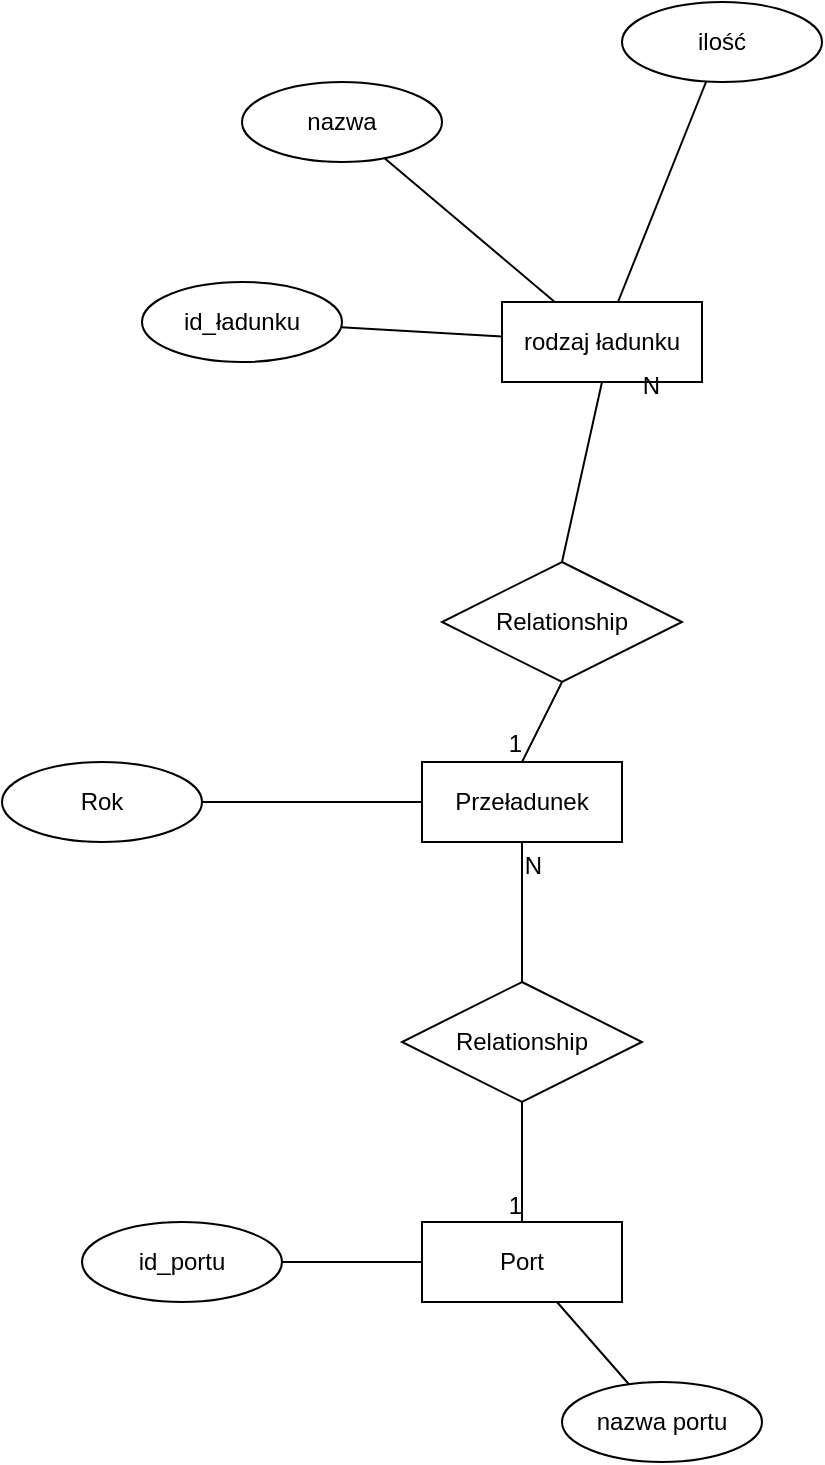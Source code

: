 <mxfile version="13.9.7" type="github">
  <diagram id="tDES6owhoY9OK84MQzlR" name="Page-1">
    <mxGraphModel dx="1422" dy="866" grid="1" gridSize="10" guides="1" tooltips="1" connect="1" arrows="1" fold="1" page="1" pageScale="1" pageWidth="1169" pageHeight="827" math="0" shadow="0">
      <root>
        <mxCell id="0" />
        <mxCell id="1" parent="0" />
        <mxCell id="lAhWVrg0YMu5Evwh2pB1-1" value="Przeładunek" style="whiteSpace=wrap;html=1;align=center;" vertex="1" parent="1">
          <mxGeometry x="360" y="450" width="100" height="40" as="geometry" />
        </mxCell>
        <mxCell id="lAhWVrg0YMu5Evwh2pB1-2" value="Port" style="whiteSpace=wrap;html=1;align=center;" vertex="1" parent="1">
          <mxGeometry x="360" y="680" width="100" height="40" as="geometry" />
        </mxCell>
        <mxCell id="lAhWVrg0YMu5Evwh2pB1-4" value="rodzaj ładunku" style="whiteSpace=wrap;html=1;align=center;" vertex="1" parent="1">
          <mxGeometry x="400" y="220" width="100" height="40" as="geometry" />
        </mxCell>
        <mxCell id="lAhWVrg0YMu5Evwh2pB1-5" value="Relationship" style="shape=rhombus;perimeter=rhombusPerimeter;whiteSpace=wrap;html=1;align=center;" vertex="1" parent="1">
          <mxGeometry x="350" y="560" width="120" height="60" as="geometry" />
        </mxCell>
        <mxCell id="lAhWVrg0YMu5Evwh2pB1-6" value="" style="endArrow=none;html=1;rounded=0;exitX=0.5;exitY=1;exitDx=0;exitDy=0;entryX=0.5;entryY=0;entryDx=0;entryDy=0;" edge="1" parent="1" source="lAhWVrg0YMu5Evwh2pB1-5" target="lAhWVrg0YMu5Evwh2pB1-2">
          <mxGeometry relative="1" as="geometry">
            <mxPoint x="510" y="640" as="sourcePoint" />
            <mxPoint x="670" y="640" as="targetPoint" />
          </mxGeometry>
        </mxCell>
        <mxCell id="lAhWVrg0YMu5Evwh2pB1-7" value="1" style="resizable=0;html=1;align=right;verticalAlign=bottom;" connectable="0" vertex="1" parent="lAhWVrg0YMu5Evwh2pB1-6">
          <mxGeometry x="1" relative="1" as="geometry" />
        </mxCell>
        <mxCell id="lAhWVrg0YMu5Evwh2pB1-8" value="" style="endArrow=none;html=1;rounded=0;exitX=0.5;exitY=0;exitDx=0;exitDy=0;entryX=0.5;entryY=1;entryDx=0;entryDy=0;" edge="1" parent="1" source="lAhWVrg0YMu5Evwh2pB1-5" target="lAhWVrg0YMu5Evwh2pB1-1">
          <mxGeometry relative="1" as="geometry">
            <mxPoint x="600" y="530" as="sourcePoint" />
            <mxPoint x="760" y="530" as="targetPoint" />
          </mxGeometry>
        </mxCell>
        <mxCell id="lAhWVrg0YMu5Evwh2pB1-9" value="N" style="resizable=0;html=1;align=right;verticalAlign=bottom;" connectable="0" vertex="1" parent="lAhWVrg0YMu5Evwh2pB1-8">
          <mxGeometry x="1" relative="1" as="geometry">
            <mxPoint x="10" y="20" as="offset" />
          </mxGeometry>
        </mxCell>
        <mxCell id="lAhWVrg0YMu5Evwh2pB1-10" value="Relationship" style="shape=rhombus;perimeter=rhombusPerimeter;whiteSpace=wrap;html=1;align=center;" vertex="1" parent="1">
          <mxGeometry x="370" y="350" width="120" height="60" as="geometry" />
        </mxCell>
        <mxCell id="lAhWVrg0YMu5Evwh2pB1-12" value="" style="endArrow=none;html=1;rounded=0;exitX=0.5;exitY=1;exitDx=0;exitDy=0;entryX=0.5;entryY=0;entryDx=0;entryDy=0;" edge="1" parent="1" source="lAhWVrg0YMu5Evwh2pB1-10" target="lAhWVrg0YMu5Evwh2pB1-1">
          <mxGeometry relative="1" as="geometry">
            <mxPoint x="510" y="640" as="sourcePoint" />
            <mxPoint x="670" y="640" as="targetPoint" />
          </mxGeometry>
        </mxCell>
        <mxCell id="lAhWVrg0YMu5Evwh2pB1-13" value="1" style="resizable=0;html=1;align=right;verticalAlign=bottom;" connectable="0" vertex="1" parent="lAhWVrg0YMu5Evwh2pB1-12">
          <mxGeometry x="1" relative="1" as="geometry" />
        </mxCell>
        <mxCell id="lAhWVrg0YMu5Evwh2pB1-14" value="" style="endArrow=none;html=1;rounded=0;entryX=0.5;entryY=1;entryDx=0;entryDy=0;exitX=0.5;exitY=0;exitDx=0;exitDy=0;" edge="1" parent="1" source="lAhWVrg0YMu5Evwh2pB1-10" target="lAhWVrg0YMu5Evwh2pB1-4">
          <mxGeometry relative="1" as="geometry">
            <mxPoint x="440" y="370" as="sourcePoint" />
            <mxPoint x="320" y="320" as="targetPoint" />
          </mxGeometry>
        </mxCell>
        <mxCell id="lAhWVrg0YMu5Evwh2pB1-15" value="N" style="resizable=0;html=1;align=right;verticalAlign=bottom;" connectable="0" vertex="1" parent="lAhWVrg0YMu5Evwh2pB1-14">
          <mxGeometry x="1" relative="1" as="geometry">
            <mxPoint x="30" y="10" as="offset" />
          </mxGeometry>
        </mxCell>
        <UserObject label="" id="lAhWVrg0YMu5Evwh2pB1-18">
          <mxCell style="rounded=0;orthogonalLoop=1;jettySize=auto;html=1;endArrow=none;endFill=0;" edge="1" parent="1" source="lAhWVrg0YMu5Evwh2pB1-17" target="lAhWVrg0YMu5Evwh2pB1-4">
            <mxGeometry relative="1" as="geometry" />
          </mxCell>
        </UserObject>
        <mxCell id="lAhWVrg0YMu5Evwh2pB1-17" value="nazwa" style="ellipse;whiteSpace=wrap;html=1;align=center;" vertex="1" parent="1">
          <mxGeometry x="270" y="110" width="100" height="40" as="geometry" />
        </mxCell>
        <mxCell id="lAhWVrg0YMu5Evwh2pB1-22" value="" style="edgeStyle=none;rounded=0;orthogonalLoop=1;jettySize=auto;html=1;endArrow=none;endFill=0;" edge="1" parent="1" source="lAhWVrg0YMu5Evwh2pB1-19" target="lAhWVrg0YMu5Evwh2pB1-4">
          <mxGeometry relative="1" as="geometry" />
        </mxCell>
        <mxCell id="lAhWVrg0YMu5Evwh2pB1-19" value="id_ładunku" style="ellipse;whiteSpace=wrap;html=1;align=center;" vertex="1" parent="1">
          <mxGeometry x="220" y="210" width="100" height="40" as="geometry" />
        </mxCell>
        <mxCell id="lAhWVrg0YMu5Evwh2pB1-21" value="" style="edgeStyle=none;rounded=0;orthogonalLoop=1;jettySize=auto;html=1;endArrow=none;endFill=0;" edge="1" parent="1" source="lAhWVrg0YMu5Evwh2pB1-20" target="lAhWVrg0YMu5Evwh2pB1-4">
          <mxGeometry relative="1" as="geometry" />
        </mxCell>
        <mxCell id="lAhWVrg0YMu5Evwh2pB1-20" value="ilość" style="ellipse;whiteSpace=wrap;html=1;align=center;" vertex="1" parent="1">
          <mxGeometry x="460" y="70" width="100" height="40" as="geometry" />
        </mxCell>
        <mxCell id="lAhWVrg0YMu5Evwh2pB1-24" value="" style="edgeStyle=none;rounded=0;orthogonalLoop=1;jettySize=auto;html=1;endArrow=none;endFill=0;" edge="1" parent="1" source="lAhWVrg0YMu5Evwh2pB1-23" target="lAhWVrg0YMu5Evwh2pB1-2">
          <mxGeometry relative="1" as="geometry" />
        </mxCell>
        <mxCell id="lAhWVrg0YMu5Evwh2pB1-23" value="id_portu" style="ellipse;whiteSpace=wrap;html=1;align=center;" vertex="1" parent="1">
          <mxGeometry x="190" y="680" width="100" height="40" as="geometry" />
        </mxCell>
        <mxCell id="lAhWVrg0YMu5Evwh2pB1-26" value="" style="edgeStyle=none;rounded=0;orthogonalLoop=1;jettySize=auto;html=1;endArrow=none;endFill=0;" edge="1" parent="1" source="lAhWVrg0YMu5Evwh2pB1-25" target="lAhWVrg0YMu5Evwh2pB1-2">
          <mxGeometry relative="1" as="geometry" />
        </mxCell>
        <mxCell id="lAhWVrg0YMu5Evwh2pB1-25" value="nazwa portu" style="ellipse;whiteSpace=wrap;html=1;align=center;" vertex="1" parent="1">
          <mxGeometry x="430" y="760" width="100" height="40" as="geometry" />
        </mxCell>
        <mxCell id="lAhWVrg0YMu5Evwh2pB1-28" value="" style="edgeStyle=none;rounded=0;orthogonalLoop=1;jettySize=auto;html=1;endArrow=none;endFill=0;" edge="1" parent="1" source="lAhWVrg0YMu5Evwh2pB1-27" target="lAhWVrg0YMu5Evwh2pB1-1">
          <mxGeometry relative="1" as="geometry" />
        </mxCell>
        <mxCell id="lAhWVrg0YMu5Evwh2pB1-27" value="Rok" style="ellipse;whiteSpace=wrap;html=1;align=center;" vertex="1" parent="1">
          <mxGeometry x="150" y="450" width="100" height="40" as="geometry" />
        </mxCell>
      </root>
    </mxGraphModel>
  </diagram>
</mxfile>
